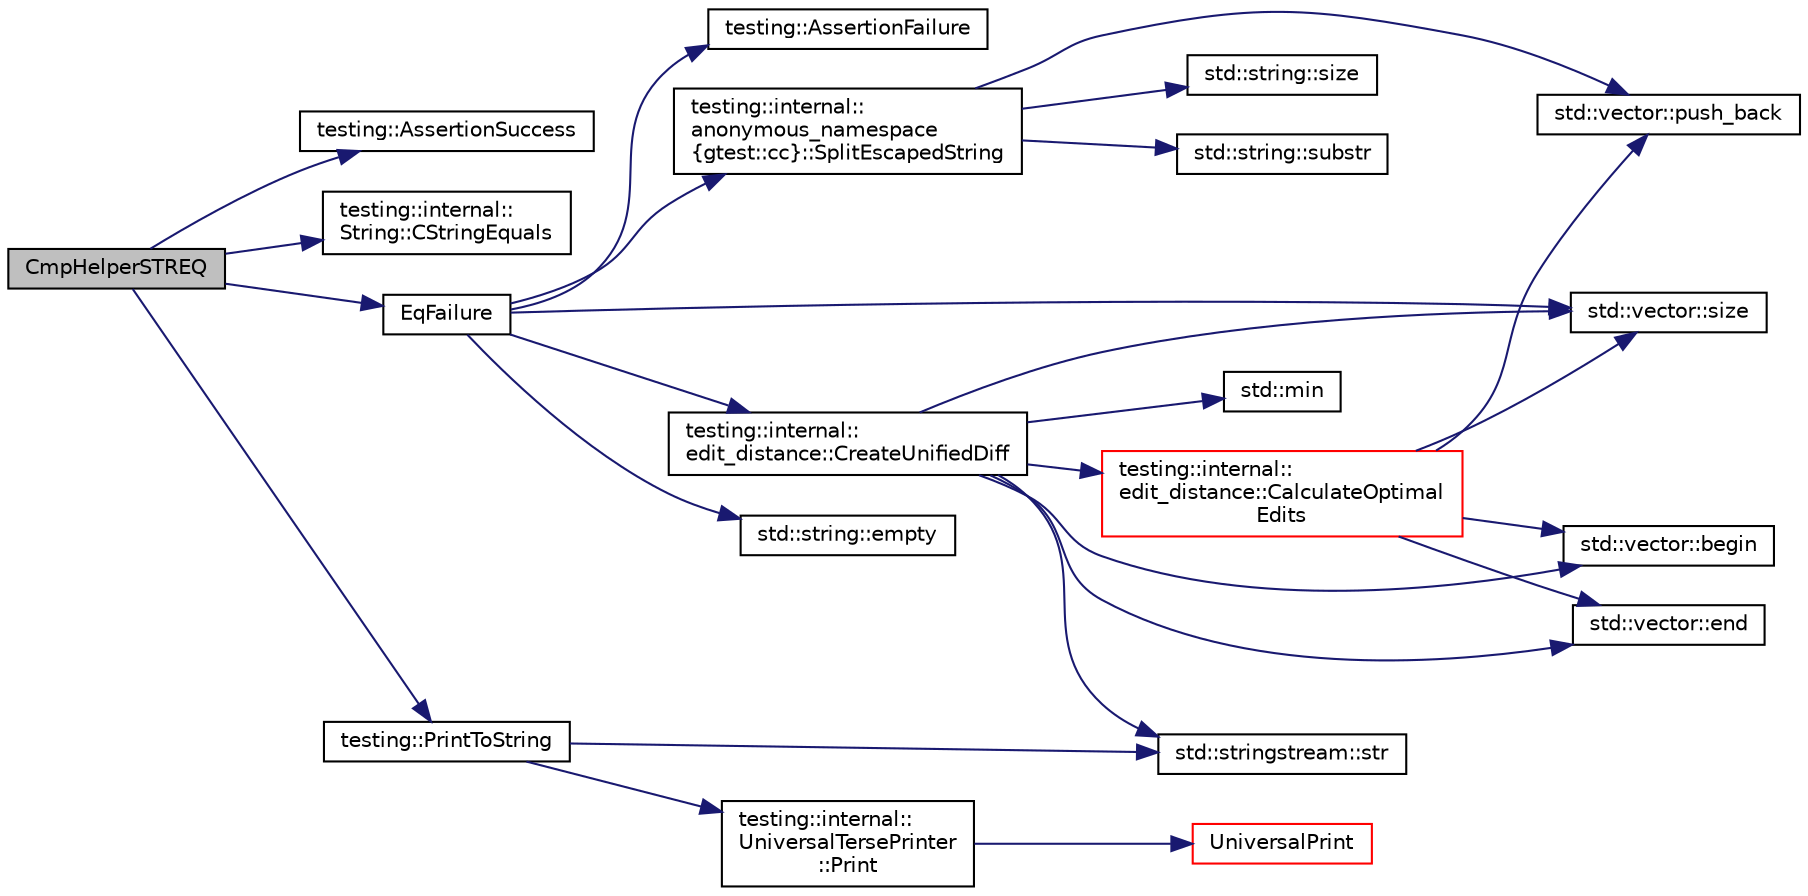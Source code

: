 digraph "CmpHelperSTREQ"
{
 // INTERACTIVE_SVG=YES
 // LATEX_PDF_SIZE
  bgcolor="transparent";
  edge [fontname="Helvetica",fontsize="10",labelfontname="Helvetica",labelfontsize="10"];
  node [fontname="Helvetica",fontsize="10",shape=record];
  rankdir="LR";
  Node1 [label="CmpHelperSTREQ",height=0.2,width=0.4,color="black", fillcolor="grey75", style="filled", fontcolor="black",tooltip=" "];
  Node1 -> Node2 [color="midnightblue",fontsize="10",style="solid",fontname="Helvetica"];
  Node2 [label="testing::AssertionSuccess",height=0.2,width=0.4,color="black",URL="$d0/d75/namespacetesting_a537d27ab3cdcde6857e3cc95878f8f4a.html#a537d27ab3cdcde6857e3cc95878f8f4a",tooltip=" "];
  Node1 -> Node3 [color="midnightblue",fontsize="10",style="solid",fontname="Helvetica"];
  Node3 [label="testing::internal::\lString::CStringEquals",height=0.2,width=0.4,color="black",URL="$d2/df8/classtesting_1_1internal_1_1String_ac1abc71678dbb1323757df95de3c5a46.html#ac1abc71678dbb1323757df95de3c5a46",tooltip=" "];
  Node1 -> Node4 [color="midnightblue",fontsize="10",style="solid",fontname="Helvetica"];
  Node4 [label="EqFailure",height=0.2,width=0.4,color="black",URL="$d0/da7/namespacetesting_1_1internal_a120b81c390ec6bf851e21ffb141871e5.html#a120b81c390ec6bf851e21ffb141871e5",tooltip=" "];
  Node4 -> Node5 [color="midnightblue",fontsize="10",style="solid",fontname="Helvetica"];
  Node5 [label="testing::AssertionFailure",height=0.2,width=0.4,color="black",URL="$d0/d75/namespacetesting_a8a25612ce946e4ffc6c9b911e7ff6a09.html#a8a25612ce946e4ffc6c9b911e7ff6a09",tooltip=" "];
  Node4 -> Node6 [color="midnightblue",fontsize="10",style="solid",fontname="Helvetica"];
  Node6 [label="testing::internal::\ledit_distance::CreateUnifiedDiff",height=0.2,width=0.4,color="black",URL="$de/dce/namespacetesting_1_1internal_1_1edit__distance_aef01558937d42283a238a7b55baddd11.html#aef01558937d42283a238a7b55baddd11",tooltip=" "];
  Node6 -> Node7 [color="midnightblue",fontsize="10",style="solid",fontname="Helvetica"];
  Node7 [label="std::vector::begin",height=0.2,width=0.4,color="black",URL="/Users/shi-rongliu/html_book_20190607/cppreference-doxygen-web.tag.xml$cpp/container/vector/begin.html#",tooltip=" "];
  Node6 -> Node8 [color="midnightblue",fontsize="10",style="solid",fontname="Helvetica"];
  Node8 [label="testing::internal::\ledit_distance::CalculateOptimal\lEdits",height=0.2,width=0.4,color="red",URL="$de/dce/namespacetesting_1_1internal_1_1edit__distance_a5b69c8f2b38f31e87dabf300d7e46903.html#a5b69c8f2b38f31e87dabf300d7e46903",tooltip=" "];
  Node8 -> Node7 [color="midnightblue",fontsize="10",style="solid",fontname="Helvetica"];
  Node8 -> Node9 [color="midnightblue",fontsize="10",style="solid",fontname="Helvetica"];
  Node9 [label="std::vector::end",height=0.2,width=0.4,color="black",URL="/Users/shi-rongliu/html_book_20190607/cppreference-doxygen-web.tag.xml$cpp/container/vector/end.html#",tooltip=" "];
  Node8 -> Node11 [color="midnightblue",fontsize="10",style="solid",fontname="Helvetica"];
  Node11 [label="std::vector::push_back",height=0.2,width=0.4,color="black",URL="/Users/shi-rongliu/html_book_20190607/cppreference-doxygen-web.tag.xml$cpp/container/vector/push_back.html#",tooltip=" "];
  Node8 -> Node13 [color="midnightblue",fontsize="10",style="solid",fontname="Helvetica"];
  Node13 [label="std::vector::size",height=0.2,width=0.4,color="black",URL="/Users/shi-rongliu/html_book_20190607/cppreference-doxygen-web.tag.xml$cpp/container/vector/size.html#",tooltip=" "];
  Node6 -> Node9 [color="midnightblue",fontsize="10",style="solid",fontname="Helvetica"];
  Node6 -> Node14 [color="midnightblue",fontsize="10",style="solid",fontname="Helvetica"];
  Node14 [label="std::min",height=0.2,width=0.4,color="black",URL="/Users/shi-rongliu/html_book_20190607/cppreference-doxygen-web.tag.xml$cpp/algorithm/min.html#",tooltip=" "];
  Node6 -> Node13 [color="midnightblue",fontsize="10",style="solid",fontname="Helvetica"];
  Node6 -> Node15 [color="midnightblue",fontsize="10",style="solid",fontname="Helvetica"];
  Node15 [label="std::stringstream::str",height=0.2,width=0.4,color="black",URL="/Users/shi-rongliu/html_book_20190607/cppreference-doxygen-web.tag.xml$cpp/io/basic_stringstream/str.html#",tooltip=" "];
  Node4 -> Node16 [color="midnightblue",fontsize="10",style="solid",fontname="Helvetica"];
  Node16 [label="std::string::empty",height=0.2,width=0.4,color="black",URL="/Users/shi-rongliu/html_book_20190607/cppreference-doxygen-web.tag.xml$cpp/string/basic_string/empty.html#",tooltip=" "];
  Node4 -> Node13 [color="midnightblue",fontsize="10",style="solid",fontname="Helvetica"];
  Node4 -> Node17 [color="midnightblue",fontsize="10",style="solid",fontname="Helvetica"];
  Node17 [label="testing::internal::\lanonymous_namespace\l\{gtest::cc\}::SplitEscapedString",height=0.2,width=0.4,color="black",URL="$de/daf/namespacetesting_1_1internal_1_1anonymous__namespace_02gtest_8cc_03_a87e3d38ad422ce7018c6fcd4d1f3a938.html#a87e3d38ad422ce7018c6fcd4d1f3a938",tooltip=" "];
  Node17 -> Node11 [color="midnightblue",fontsize="10",style="solid",fontname="Helvetica"];
  Node17 -> Node18 [color="midnightblue",fontsize="10",style="solid",fontname="Helvetica"];
  Node18 [label="std::string::size",height=0.2,width=0.4,color="black",URL="/Users/shi-rongliu/html_book_20190607/cppreference-doxygen-web.tag.xml$cpp/string/basic_string/size.html#",tooltip=" "];
  Node17 -> Node19 [color="midnightblue",fontsize="10",style="solid",fontname="Helvetica"];
  Node19 [label="std::string::substr",height=0.2,width=0.4,color="black",URL="/Users/shi-rongliu/html_book_20190607/cppreference-doxygen-web.tag.xml$cpp/string/basic_string/substr.html#",tooltip=" "];
  Node1 -> Node20 [color="midnightblue",fontsize="10",style="solid",fontname="Helvetica"];
  Node20 [label="testing::PrintToString",height=0.2,width=0.4,color="black",URL="$d0/d75/namespacetesting_aa5717bb1144edd1d262d310ba70c82ed.html#aa5717bb1144edd1d262d310ba70c82ed",tooltip=" "];
  Node20 -> Node21 [color="midnightblue",fontsize="10",style="solid",fontname="Helvetica"];
  Node21 [label="testing::internal::\lUniversalTersePrinter\l::Print",height=0.2,width=0.4,color="black",URL="$d3/dae/classtesting_1_1internal_1_1UniversalTersePrinter_ac137bd6f09f642f1cd84e6da21383ff0.html#ac137bd6f09f642f1cd84e6da21383ff0",tooltip=" "];
  Node21 -> Node22 [color="midnightblue",fontsize="10",style="solid",fontname="Helvetica"];
  Node22 [label="UniversalPrint",height=0.2,width=0.4,color="red",URL="$d0/da7/namespacetesting_1_1internal_a94192b0c2627d18cbaa1800648745c2b.html#a94192b0c2627d18cbaa1800648745c2b",tooltip=" "];
  Node20 -> Node15 [color="midnightblue",fontsize="10",style="solid",fontname="Helvetica"];
}
